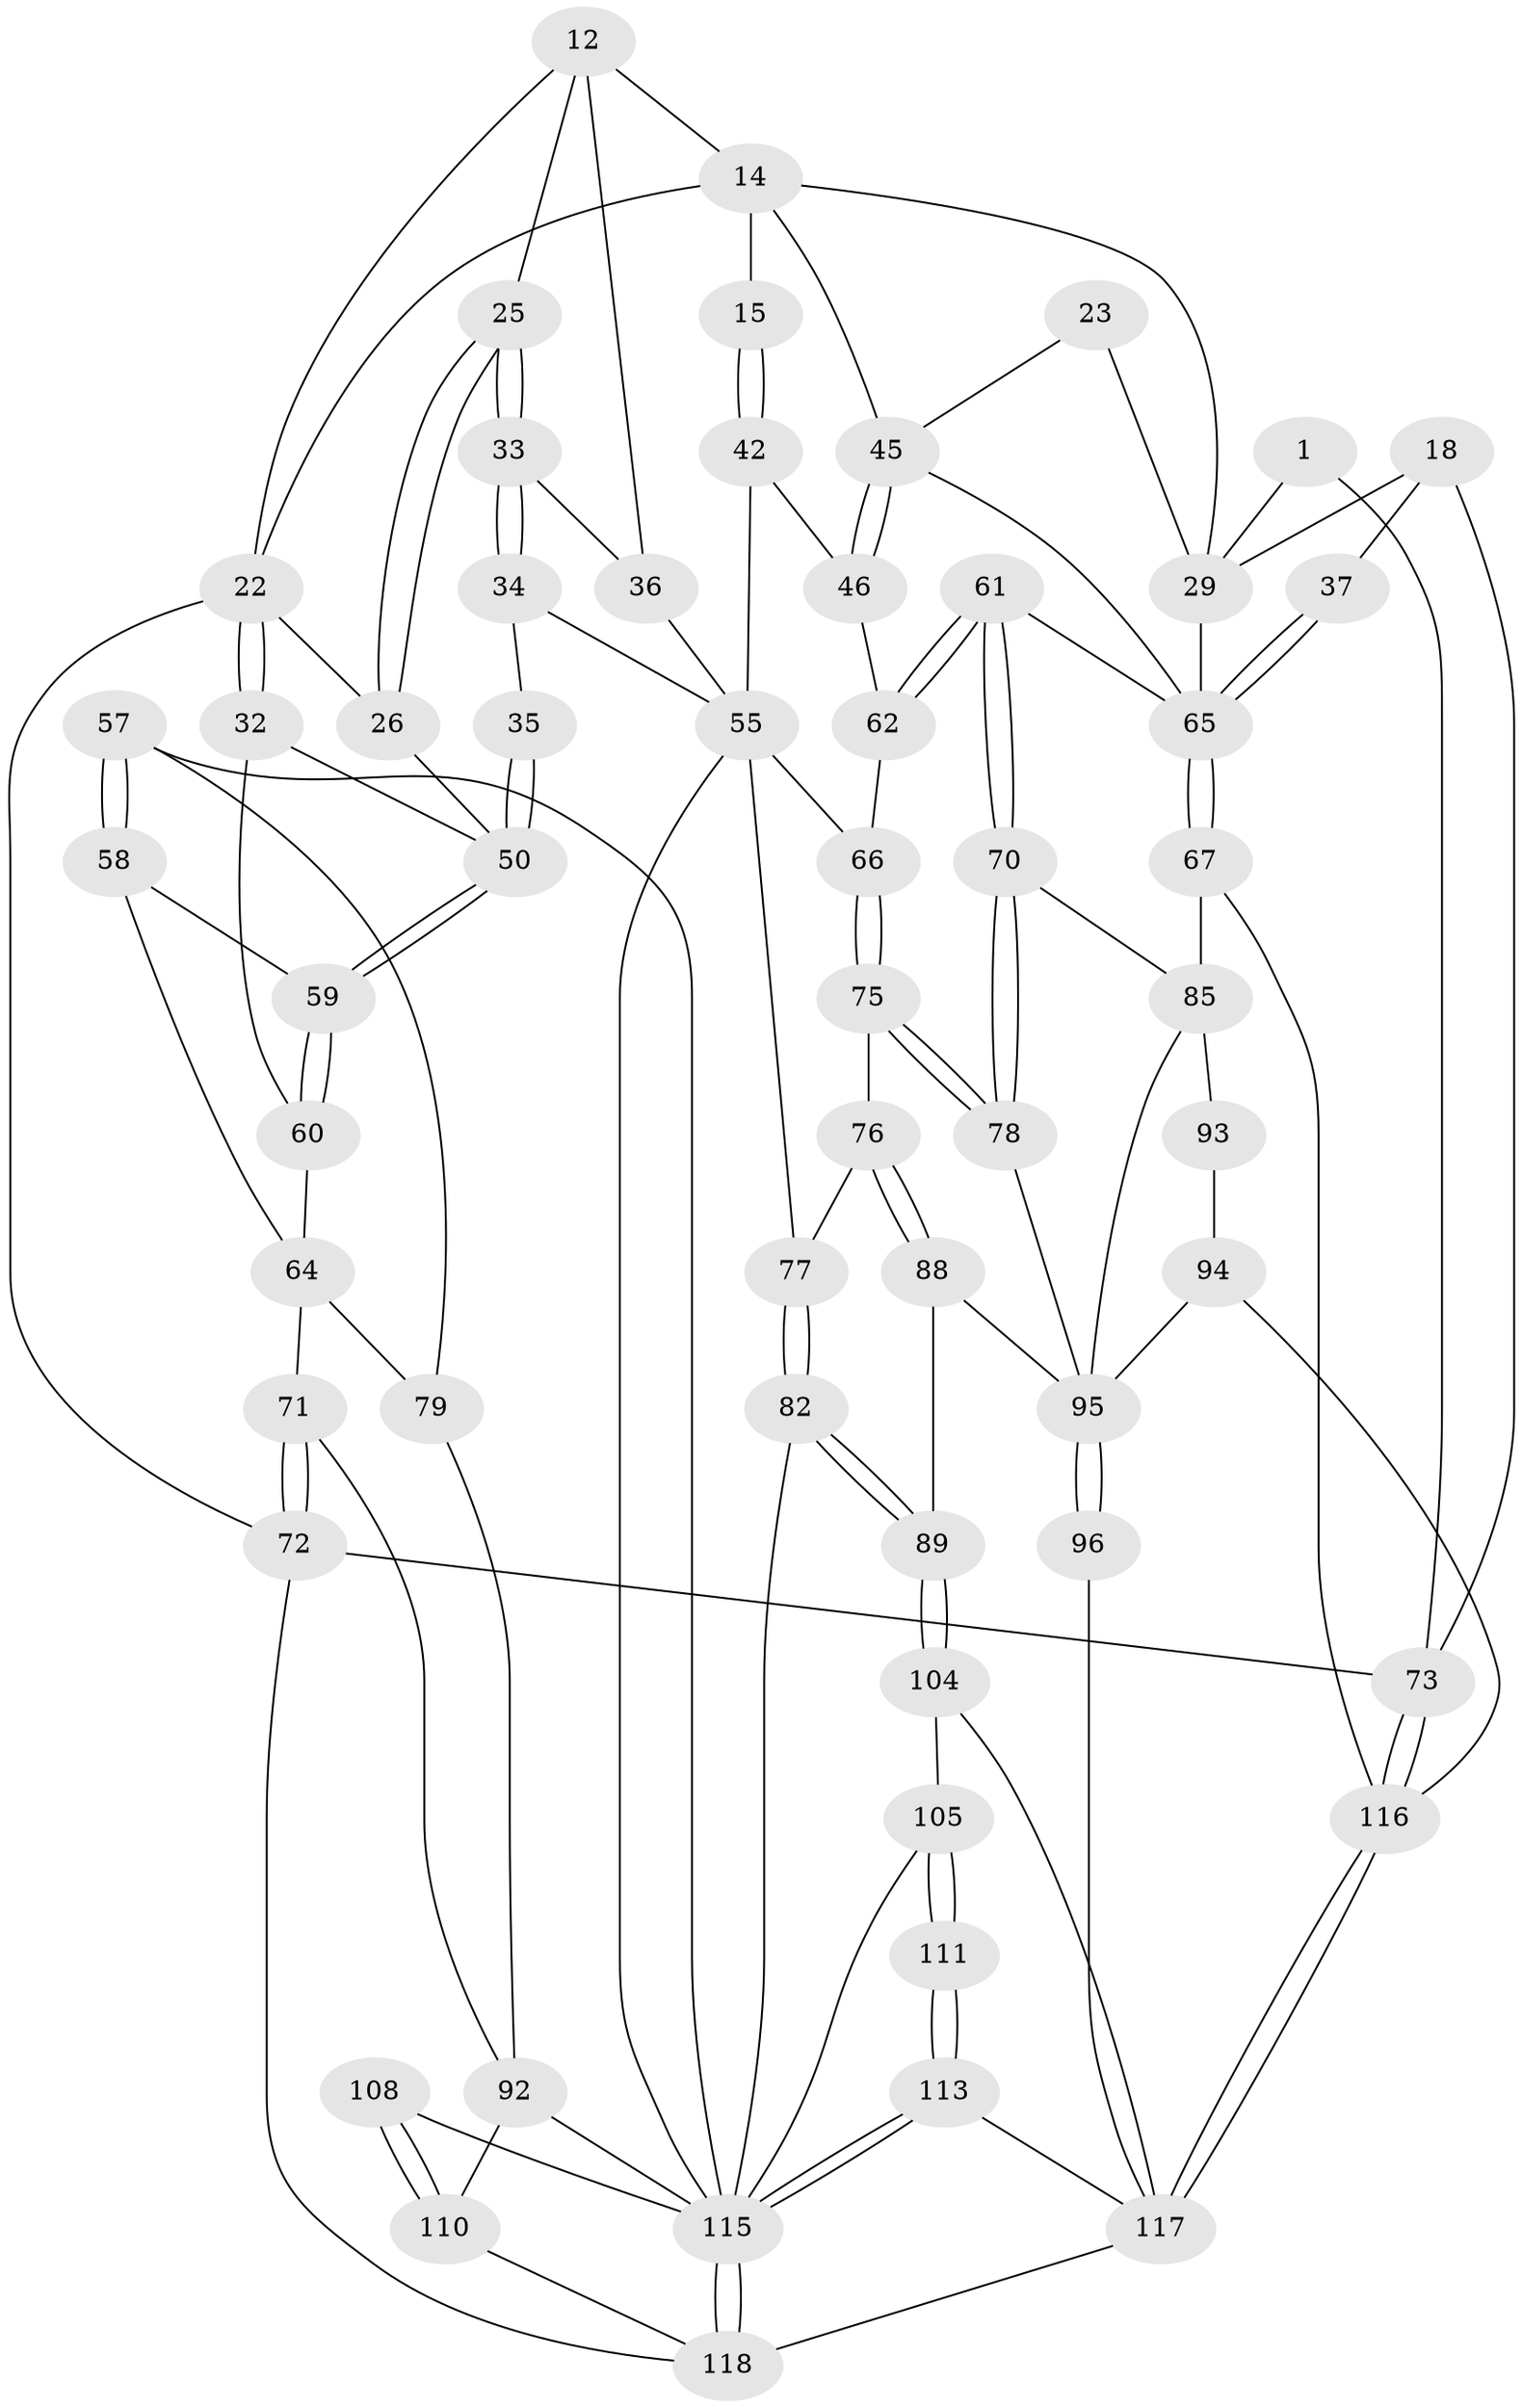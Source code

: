 // original degree distribution, {3: 0.01694915254237288, 6: 0.23728813559322035, 4: 0.2542372881355932, 5: 0.4915254237288136}
// Generated by graph-tools (version 1.1) at 2025/00/03/09/25 05:00:00]
// undirected, 59 vertices, 129 edges
graph export_dot {
graph [start="1"]
  node [color=gray90,style=filled];
  1 [pos="+0.7781065202180065+0"];
  12 [pos="+0.25501268037129876+0.0460963979003138",super="+11"];
  14 [pos="+0.6337776179643528+0.08790297190520523",super="+10"];
  15 [pos="+0.43377391752311734+0.09888516992577193"];
  18 [pos="+1+0"];
  22 [pos="+0+0",super="+21+13"];
  23 [pos="+0.7692781228165015+0.11233856313335565",super="+20"];
  25 [pos="+0.2057848272117968+0.1549761000894014"];
  26 [pos="+0.1416296162419744+0.12344275286623613"];
  29 [pos="+0.8128846779569767+0.18500276725659678",super="+28+17+8"];
  32 [pos="+0+0.22018670116198058"];
  33 [pos="+0.2550295235758207+0.18930580678675582"];
  34 [pos="+0.1973830467518245+0.3278834156785523"];
  35 [pos="+0.12075977215056015+0.32432464047914406"];
  36 [pos="+0.27978767091190193+0.17893637642478152"];
  37 [pos="+1+0.2935163113450536"];
  42 [pos="+0.4848093503164574+0.280641017066063"];
  45 [pos="+0.664281920762146+0.21367435807344262",super="+24"];
  46 [pos="+0.491540334617892+0.28097074459606136"];
  50 [pos="+0.11192195083267555+0.3264375449438683",super="+31+30"];
  55 [pos="+0.29835779309033067+0.5156296776123859",super="+47+54+43"];
  57 [pos="+0.2002868670771782+0.5723066547357123"];
  58 [pos="+0.07707521543811903+0.45750294936625047"];
  59 [pos="+0.07933669824299222+0.4410978814589739"];
  60 [pos="+0+0.3381409240228669"];
  61 [pos="+0.757893824444471+0.5217543637807918",super="+48"];
  62 [pos="+0.6323364762218856+0.551072955611376",super="+51+49"];
  64 [pos="+0+0.5342213559358038",super="+63"];
  65 [pos="+1+0.3787254466890833",super="+39+38+41"];
  66 [pos="+0.6097323973801068+0.5600370343421879",super="+53"];
  67 [pos="+1+0.5960077337680332"];
  70 [pos="+0.7610789070570879+0.5396066552706746"];
  71 [pos="+0+0.7686238414021238"];
  72 [pos="+0+1",super="+3"];
  73 [pos="+1+1",super="+2"];
  75 [pos="+0.5920009914953299+0.6058836067615055"];
  76 [pos="+0.5525709222634441+0.6279210773060497"];
  77 [pos="+0.4668892075143103+0.5798958438699237"];
  78 [pos="+0.6760594834461859+0.6443481947399171"];
  79 [pos="+0.06161182775720298+0.5853093592334764"];
  82 [pos="+0.43026505512527596+0.7156515836475988"];
  85 [pos="+0.8147495936031586+0.6505357122592371",super="+69"];
  88 [pos="+0.574757800728333+0.7578496273403195"];
  89 [pos="+0.5410133336333718+0.7620071272605983"];
  92 [pos="+0.20188489562811412+0.7123063856914772",super="+80+81"];
  93 [pos="+0.8804147820597956+0.662176021542009"];
  94 [pos="+0.8984629121258217+0.771965421026741"];
  95 [pos="+0.8078330638054961+0.7157107284199631",super="+87+90"];
  96 [pos="+0.7088945054143724+0.9149679454068232"];
  104 [pos="+0.47668187311451654+0.8415395985713577"];
  105 [pos="+0.4469782271042468+0.8583900557133503",super="+100+101"];
  108 [pos="+0.14424703421694607+0.9452652511904347"];
  110 [pos="+0.1174961785648855+0.9785037083592396",super="+107+106"];
  111 [pos="+0.44555755050059237+0.8626614115365274"];
  113 [pos="+0.4468626588264783+0.9042933176309733"];
  115 [pos="+0.38365467053971325+1",super="+102+103+91+84"];
  116 [pos="+0.7298687065402116+1",super="+98+97"];
  117 [pos="+0.48552551734598187+1",super="+112+109"];
  118 [pos="+0.41207226761026317+1",super="+114"];
  1 -- 73;
  1 -- 29;
  12 -- 25;
  12 -- 22;
  12 -- 36;
  12 -- 14;
  14 -- 15 [weight=2];
  14 -- 45;
  14 -- 22;
  14 -- 29;
  15 -- 42;
  15 -- 42;
  18 -- 37;
  18 -- 73;
  18 -- 29;
  22 -- 32;
  22 -- 32;
  22 -- 72 [weight=2];
  22 -- 26;
  23 -- 29 [weight=3];
  23 -- 45;
  25 -- 26;
  25 -- 26;
  25 -- 33;
  25 -- 33;
  26 -- 50;
  29 -- 65 [weight=3];
  32 -- 60;
  32 -- 50;
  33 -- 34;
  33 -- 34;
  33 -- 36;
  34 -- 35;
  34 -- 55;
  35 -- 50 [weight=2];
  35 -- 50;
  36 -- 55;
  37 -- 65 [weight=2];
  37 -- 65;
  42 -- 46;
  42 -- 55;
  45 -- 46;
  45 -- 46;
  45 -- 65;
  46 -- 62;
  50 -- 59;
  50 -- 59;
  55 -- 66 [weight=2];
  55 -- 77;
  55 -- 115;
  57 -- 58;
  57 -- 58;
  57 -- 79;
  57 -- 115;
  58 -- 59;
  58 -- 64;
  59 -- 60;
  59 -- 60;
  60 -- 64;
  61 -- 62 [weight=2];
  61 -- 62;
  61 -- 70;
  61 -- 70;
  61 -- 65;
  62 -- 66 [weight=2];
  64 -- 79;
  64 -- 71;
  65 -- 67;
  65 -- 67;
  66 -- 75;
  66 -- 75;
  67 -- 85;
  67 -- 116;
  70 -- 78;
  70 -- 78;
  70 -- 85;
  71 -- 72;
  71 -- 72;
  71 -- 92;
  72 -- 73 [weight=2];
  72 -- 118;
  73 -- 116 [weight=2];
  73 -- 116;
  75 -- 76;
  75 -- 78;
  75 -- 78;
  76 -- 77;
  76 -- 88;
  76 -- 88;
  77 -- 82;
  77 -- 82;
  78 -- 95;
  79 -- 92;
  82 -- 89;
  82 -- 89;
  82 -- 115;
  85 -- 93 [weight=2];
  85 -- 95;
  88 -- 89;
  88 -- 95;
  89 -- 104;
  89 -- 104;
  92 -- 110 [weight=2];
  92 -- 115;
  93 -- 94;
  94 -- 95;
  94 -- 116;
  95 -- 96 [weight=2];
  95 -- 96;
  96 -- 117;
  104 -- 105;
  104 -- 117;
  105 -- 111 [weight=2];
  105 -- 111;
  105 -- 115 [weight=2];
  108 -- 110 [weight=2];
  108 -- 110;
  108 -- 115;
  110 -- 118;
  111 -- 113;
  111 -- 113;
  113 -- 115;
  113 -- 115;
  113 -- 117;
  115 -- 118;
  115 -- 118;
  116 -- 117 [weight=2];
  116 -- 117;
  117 -- 118;
}
